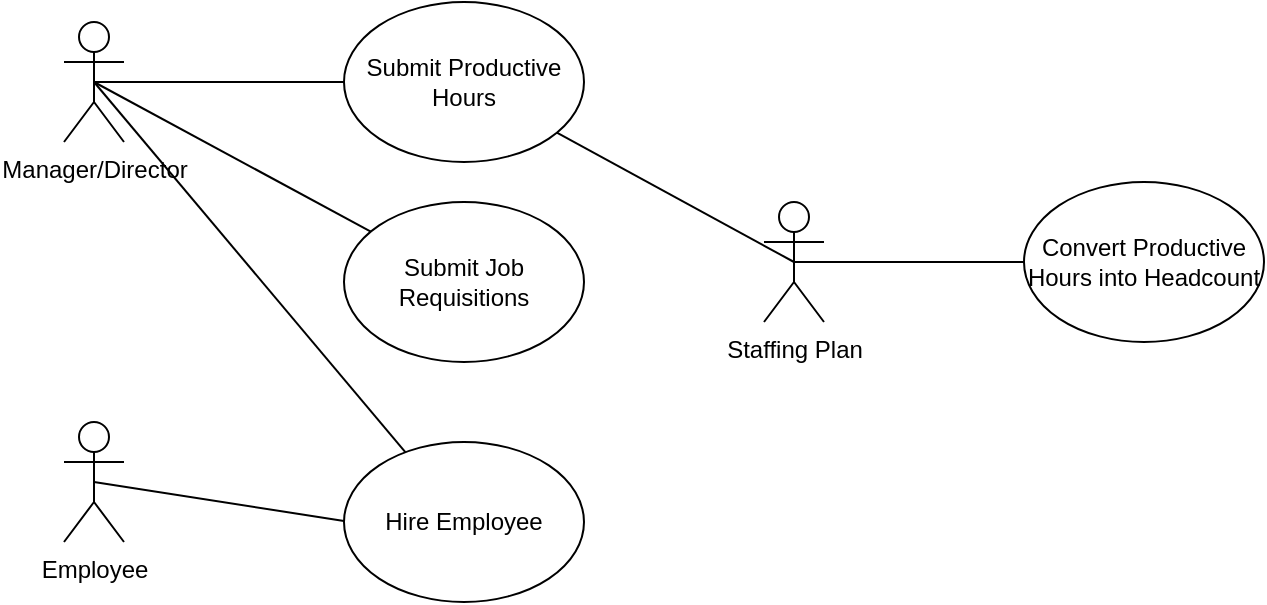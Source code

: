 <mxfile version="24.0.2" type="github">
  <diagram name="Page-1" id="929967ad-93f9-6ef4-fab6-5d389245f69c">
    <mxGraphModel dx="726" dy="524" grid="1" gridSize="10" guides="1" tooltips="1" connect="1" arrows="1" fold="1" page="1" pageScale="1.5" pageWidth="1169" pageHeight="826" background="none" math="0" shadow="0">
      <root>
        <mxCell id="0" style=";html=1;" />
        <mxCell id="1" style=";html=1;" parent="0" />
        <mxCell id="vw0Hk8p6siw58u64YQhA-1" value="Manager/Director" style="shape=umlActor;verticalLabelPosition=bottom;verticalAlign=top;html=1;outlineConnect=0;" vertex="1" parent="1">
          <mxGeometry x="60" y="80" width="30" height="60" as="geometry" />
        </mxCell>
        <mxCell id="vw0Hk8p6siw58u64YQhA-5" value="Employee" style="shape=umlActor;verticalLabelPosition=bottom;verticalAlign=top;html=1;outlineConnect=0;" vertex="1" parent="1">
          <mxGeometry x="60" y="280" width="30" height="60" as="geometry" />
        </mxCell>
        <mxCell id="vw0Hk8p6siw58u64YQhA-8" value="Staffing Plan" style="shape=umlActor;verticalLabelPosition=bottom;verticalAlign=top;html=1;outlineConnect=0;" vertex="1" parent="1">
          <mxGeometry x="410" y="170" width="30" height="60" as="geometry" />
        </mxCell>
        <mxCell id="vw0Hk8p6siw58u64YQhA-10" value="Submit Productive Hours" style="ellipse;whiteSpace=wrap;html=1;" vertex="1" parent="1">
          <mxGeometry x="200" y="70" width="120" height="80" as="geometry" />
        </mxCell>
        <mxCell id="vw0Hk8p6siw58u64YQhA-11" value="Submit Job Requisitions" style="ellipse;whiteSpace=wrap;html=1;" vertex="1" parent="1">
          <mxGeometry x="200" y="170" width="120" height="80" as="geometry" />
        </mxCell>
        <mxCell id="vw0Hk8p6siw58u64YQhA-12" value="Hire Employee" style="ellipse;whiteSpace=wrap;html=1;" vertex="1" parent="1">
          <mxGeometry x="200" y="290" width="120" height="80" as="geometry" />
        </mxCell>
        <mxCell id="vw0Hk8p6siw58u64YQhA-13" value="Convert Productive Hours into Headcount" style="ellipse;whiteSpace=wrap;html=1;" vertex="1" parent="1">
          <mxGeometry x="540" y="160" width="120" height="80" as="geometry" />
        </mxCell>
        <mxCell id="vw0Hk8p6siw58u64YQhA-14" value="" style="endArrow=none;html=1;rounded=0;exitX=0.5;exitY=0.5;exitDx=0;exitDy=0;exitPerimeter=0;" edge="1" parent="1" source="vw0Hk8p6siw58u64YQhA-1">
          <mxGeometry width="50" height="50" relative="1" as="geometry">
            <mxPoint x="150" y="160" as="sourcePoint" />
            <mxPoint x="200" y="110" as="targetPoint" />
          </mxGeometry>
        </mxCell>
        <mxCell id="vw0Hk8p6siw58u64YQhA-15" value="" style="endArrow=none;html=1;rounded=0;exitX=0.5;exitY=0.5;exitDx=0;exitDy=0;exitPerimeter=0;" edge="1" parent="1" source="vw0Hk8p6siw58u64YQhA-1" target="vw0Hk8p6siw58u64YQhA-11">
          <mxGeometry width="50" height="50" relative="1" as="geometry">
            <mxPoint x="70" y="209.5" as="sourcePoint" />
            <mxPoint x="195" y="209.5" as="targetPoint" />
          </mxGeometry>
        </mxCell>
        <mxCell id="vw0Hk8p6siw58u64YQhA-16" value="" style="endArrow=none;html=1;rounded=0;exitX=0.5;exitY=0.5;exitDx=0;exitDy=0;exitPerimeter=0;" edge="1" parent="1" source="vw0Hk8p6siw58u64YQhA-1" target="vw0Hk8p6siw58u64YQhA-12">
          <mxGeometry width="50" height="50" relative="1" as="geometry">
            <mxPoint x="70" y="329.5" as="sourcePoint" />
            <mxPoint x="195" y="329.5" as="targetPoint" />
          </mxGeometry>
        </mxCell>
        <mxCell id="vw0Hk8p6siw58u64YQhA-17" value="" style="endArrow=none;html=1;rounded=0;exitX=0.5;exitY=0.5;exitDx=0;exitDy=0;exitPerimeter=0;" edge="1" parent="1" source="vw0Hk8p6siw58u64YQhA-5">
          <mxGeometry width="50" height="50" relative="1" as="geometry">
            <mxPoint x="75" y="329.5" as="sourcePoint" />
            <mxPoint x="200" y="329.5" as="targetPoint" />
          </mxGeometry>
        </mxCell>
        <mxCell id="vw0Hk8p6siw58u64YQhA-18" value="" style="endArrow=none;html=1;rounded=0;entryX=0.5;entryY=0.5;entryDx=0;entryDy=0;entryPerimeter=0;" edge="1" parent="1" source="vw0Hk8p6siw58u64YQhA-10" target="vw0Hk8p6siw58u64YQhA-8">
          <mxGeometry width="50" height="50" relative="1" as="geometry">
            <mxPoint x="350" y="130" as="sourcePoint" />
            <mxPoint x="475" y="130" as="targetPoint" />
          </mxGeometry>
        </mxCell>
        <mxCell id="vw0Hk8p6siw58u64YQhA-19" value="" style="endArrow=none;html=1;rounded=0;exitX=0.5;exitY=0.5;exitDx=0;exitDy=0;exitPerimeter=0;" edge="1" parent="1" source="vw0Hk8p6siw58u64YQhA-8" target="vw0Hk8p6siw58u64YQhA-13">
          <mxGeometry width="50" height="50" relative="1" as="geometry">
            <mxPoint x="440" y="320" as="sourcePoint" />
            <mxPoint x="565" y="320" as="targetPoint" />
          </mxGeometry>
        </mxCell>
      </root>
    </mxGraphModel>
  </diagram>
</mxfile>
